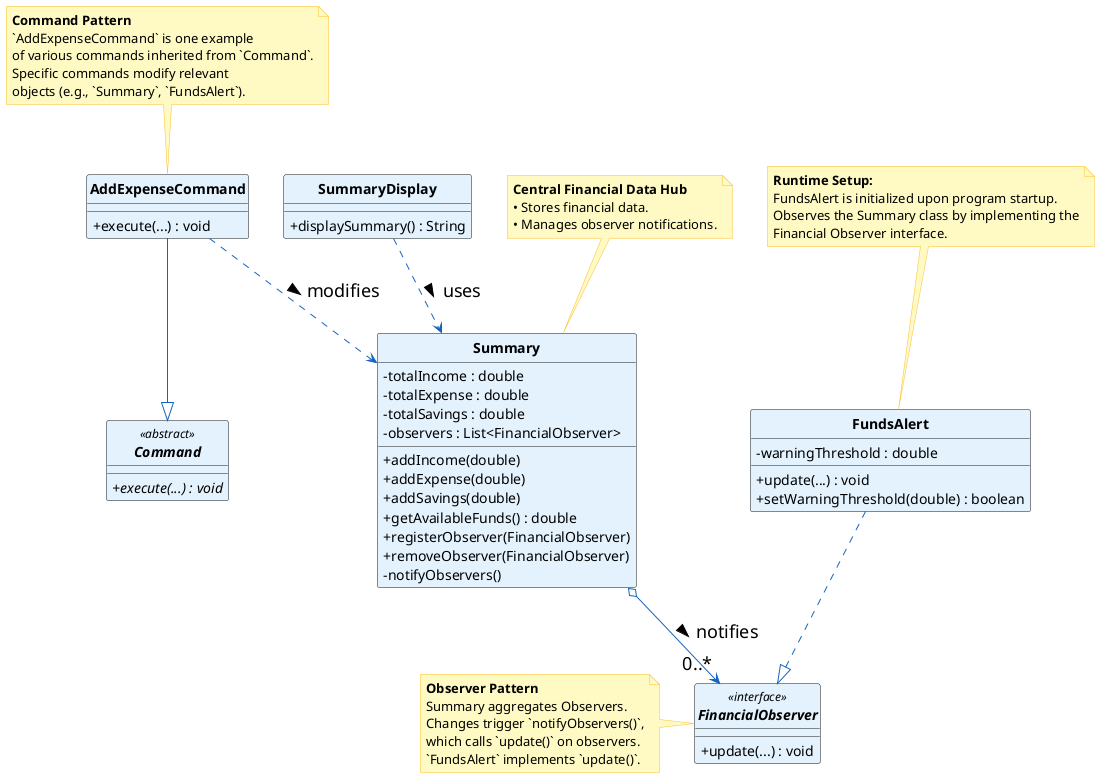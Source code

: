 @startuml
hide circle
skinparam classAttributeIconSize 0
skinparam classFontStyle bold
skinparam classBackgroundColor #E3F2FD
skinparam classArrowColor #1565C0
skinparam noteBackgroundColor #FFF9C4
skinparam noteBorderColor #FBC02D
skinparam ArrowFontSize 18

abstract class Command <<abstract>>{
  + {abstract} execute(...) : void
}

class AddExpenseCommand {
  + execute(...) : void
}

class Summary {
  - totalIncome : double
  - totalExpense : double
  - totalSavings : double
  - observers : List<FinancialObserver>
  + addIncome(double)
  + addExpense(double)
  + addSavings(double)
  + getAvailableFunds() : double
  + registerObserver(FinancialObserver)
  + removeObserver(FinancialObserver)
  - notifyObservers()
}

interface FinancialObserver <<interface>> {
  + update(...) : void
}

class FundsAlert {
  - warningThreshold : double
  + update(...) : void
  + setWarningThreshold(double) : boolean
}

class SummaryDisplay {
  + displaySummary() : String
}


' --- Relationships ---
AddExpenseCommand --|> Command

Summary o--> "0..*" FinancialObserver : notifies >
FundsAlert ..|> FinancialObserver

SummaryDisplay ..> Summary : uses >
AddExpenseCommand ..> Summary : modifies >


' --- Notes ---
note top of Summary : **Central Financial Data Hub**\n• Stores financial data.\n• Manages observer notifications.

note top of FundsAlert : **Runtime Setup:**\nFundsAlert is initialized upon program startup.\nObserves the Summary class by implementing the\nFinancial Observer interface.

note left of FinancialObserver : **Observer Pattern**\nSummary aggregates Observers.\nChanges trigger `notifyObservers()`,\nwhich calls `update()` on observers.\n`FundsAlert` implements `update()`.

note top of AddExpenseCommand : **Command Pattern**\n`AddExpenseCommand` is one example\nof various commands inherited from `Command`.\nSpecific commands modify relevant\nobjects (e.g., `Summary`, `FundsAlert`).

@enduml